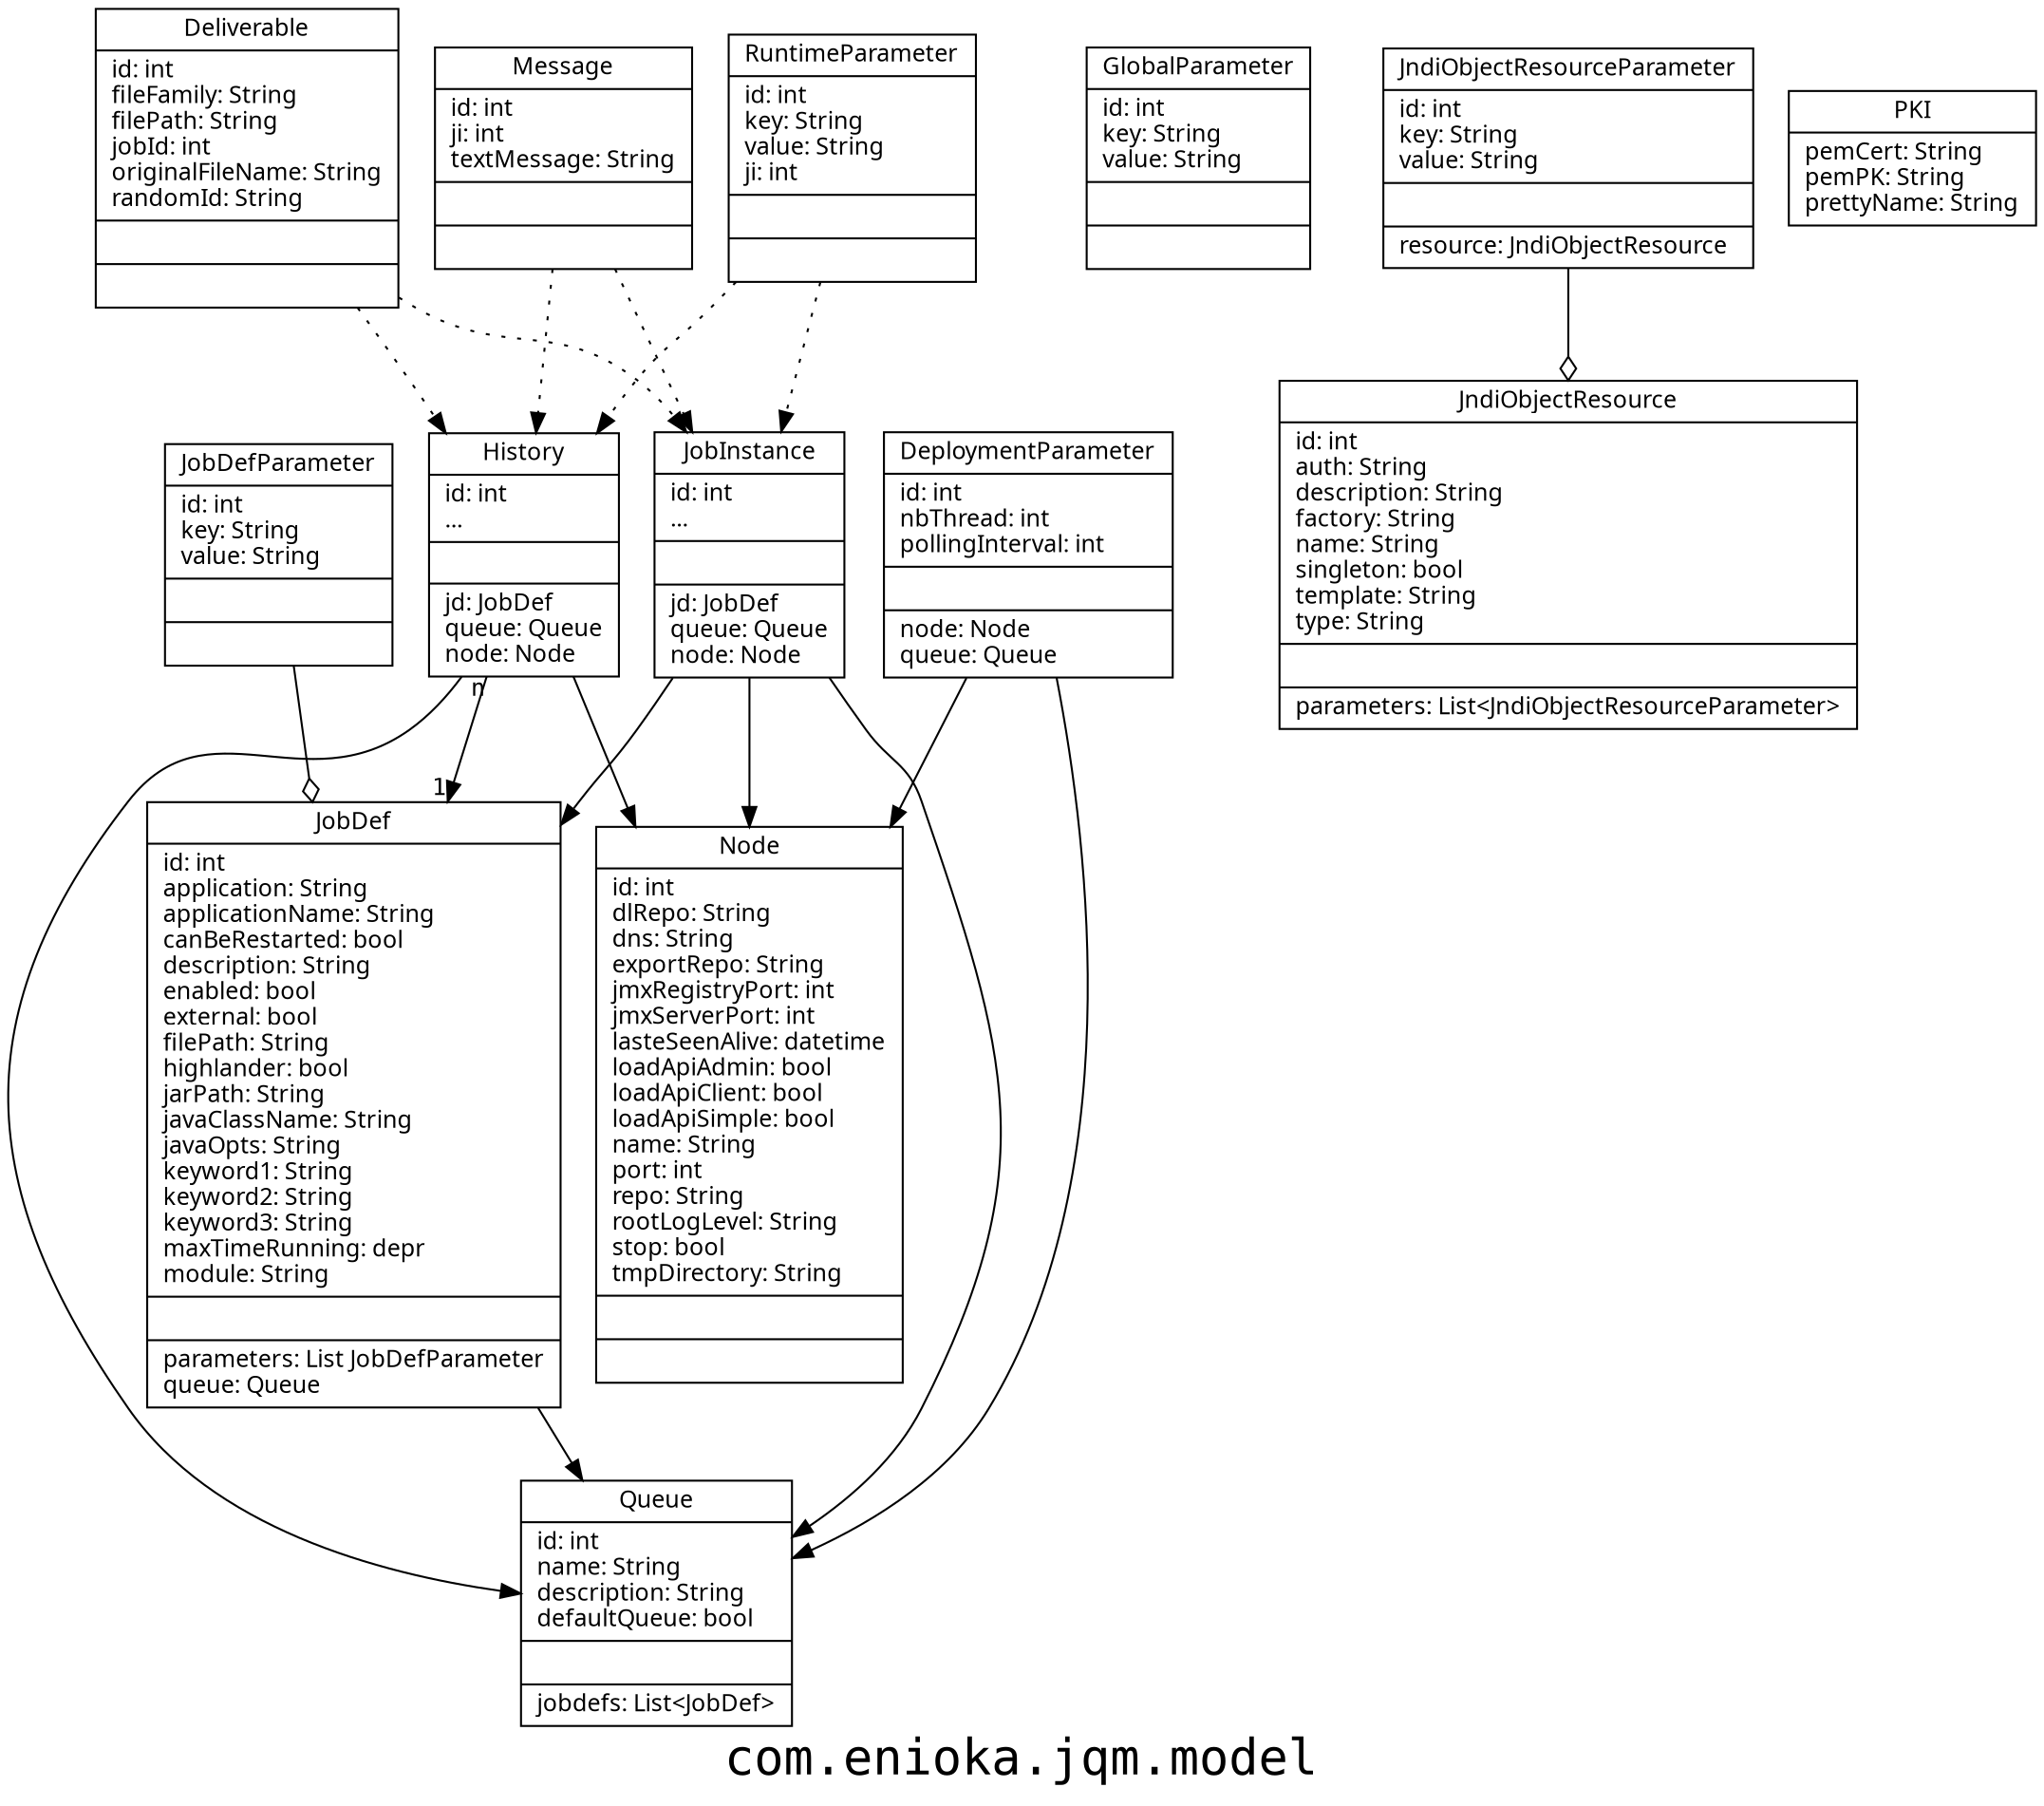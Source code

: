 digraph G 
{
	fontname = "Courier";
	fontsize = 25;
	concentrate = false;
	label = "com.enioka.jqm.model";

	node 
	[
		fontname = "Sans"
		fontsize = 12
		shape = "record"
	]

	edge 
	[
		fontname = "Courier"
		fontsize = 12
	]


    Deliverable [label = "{Deliverable\n|id: int\lfileFamily: String\lfilePath: String\ljobId: int\loriginalFileName: String\lrandomId: String\l|\l|\l}" ];
    
    DeploymentParameter [label = "{DeploymentParameter\n|id: int\lnbThread: int\lpollingInterval: int\l|\l|node: Node\lqueue: Queue\l}" ];
    
    GlobalParameter [label= "{GlobalParameter\n|id: int\lkey: String\lvalue: String\l|\l|\l}" ];
    
    History [label = "{History\n|id: int\l...\l||jd: JobDef\lqueue: Queue\lnode: Node\l}" ];
    
    JndiObjectResource [label = "{JndiObjectResource\n|id: int\lauth: String\ldescription: String\lfactory: String\lname: String\lsingleton: bool\ltemplate: String\ltype: String\l|\l|parameters: List\<JndiObjectResourceParameter\>\l}" ];
    
    JndiObjectResourceParameter [label = "{JndiObjectResourceParameter\n|id: int\lkey: String\lvalue: String\l|\l|resource: JndiObjectResource\l}" ];
    
    JobDef [label = "{JobDef\n|id: int\lapplication: String\lapplicationName: String\lcanBeRestarted: bool\ldescription: String\lenabled: bool\lexternal: bool\lfilePath: String\lhighlander: bool\ljarPath: String\ljavaClassName: String\ljavaOpts: String\lkeyword1: String\lkeyword2: String\lkeyword3: String\lmaxTimeRunning: depr\lmodule: String\l|\l|parameters: List JobDefParameter\lqueue: Queue\l}" ];
    
    JobDefParameter [label = "{JobDefParameter\n|id: int\lkey: String\lvalue: String\l|\l|\l}" ];
    
    JobInstance [label = "{JobInstance\n|id: int\l...\l|\l|jd: JobDef\lqueue: Queue\lnode: Node\l}" ];
    
    Message [label = "{Message\n|id: int\lji: int\ltextMessage: String\l|\l|\l}" ];
    
    Noode [label = "{Node\n|id: int\ldlRepo: String\ldns: String\lexportRepo: String\ljmxRegistryPort: int\ljmxServerPort: int\llasteSeenAlive: datetime\lloadApiAdmin: bool\lloadApiClient: bool\lloadApiSimple: bool\lname: String\lport: int\lrepo: String\lrootLogLevel: String\lstop: bool\ltmpDirectory: String\l|\l|\l}" ];
    
    PKI [label = "{PKI\n|pemCert: String\lpemPK: String\lprettyName: String\l}" ];
    
    Queue [label = "{Queue\n|id: int\lname: String\ldescription: String\ldefaultQueue: bool\l|\l|jobdefs: List\<JobDef\>\l}" ];
    
    RuntimeParameter [label = "{RuntimeParameter\n|id: int\lkey: String\lvalue: String\lji: int\l|\l|\l}" ];
    
    DeploymentParameter -> Noode;
    DeploymentParameter -> Queue;
    
    Deliverable  -> JobInstance [style=dotted];
    Deliverable -> History [style=dotted];
    
    History -> JobDef [headlabel = 1, taillabel = n];
    History -> Queue ;
    History -> Noode ;
    
    RuntimeParameter -> JobInstance [style=dotted];
    RuntimeParameter -> History [style=dotted];
    
    JndiObjectResourceParameter -> JndiObjectResource [arrowhead=odiamond];
    
    JobDefParameter -> JobDef [arrowhead=odiamond];
    JobDef -> Queue;
    
    JobInstance -> JobDef;
    JobInstance -> Queue ;
    JobInstance -> Noode ;
    
    Message -> History [style=dotted];
    Message -> JobInstance [style=dotted];
}